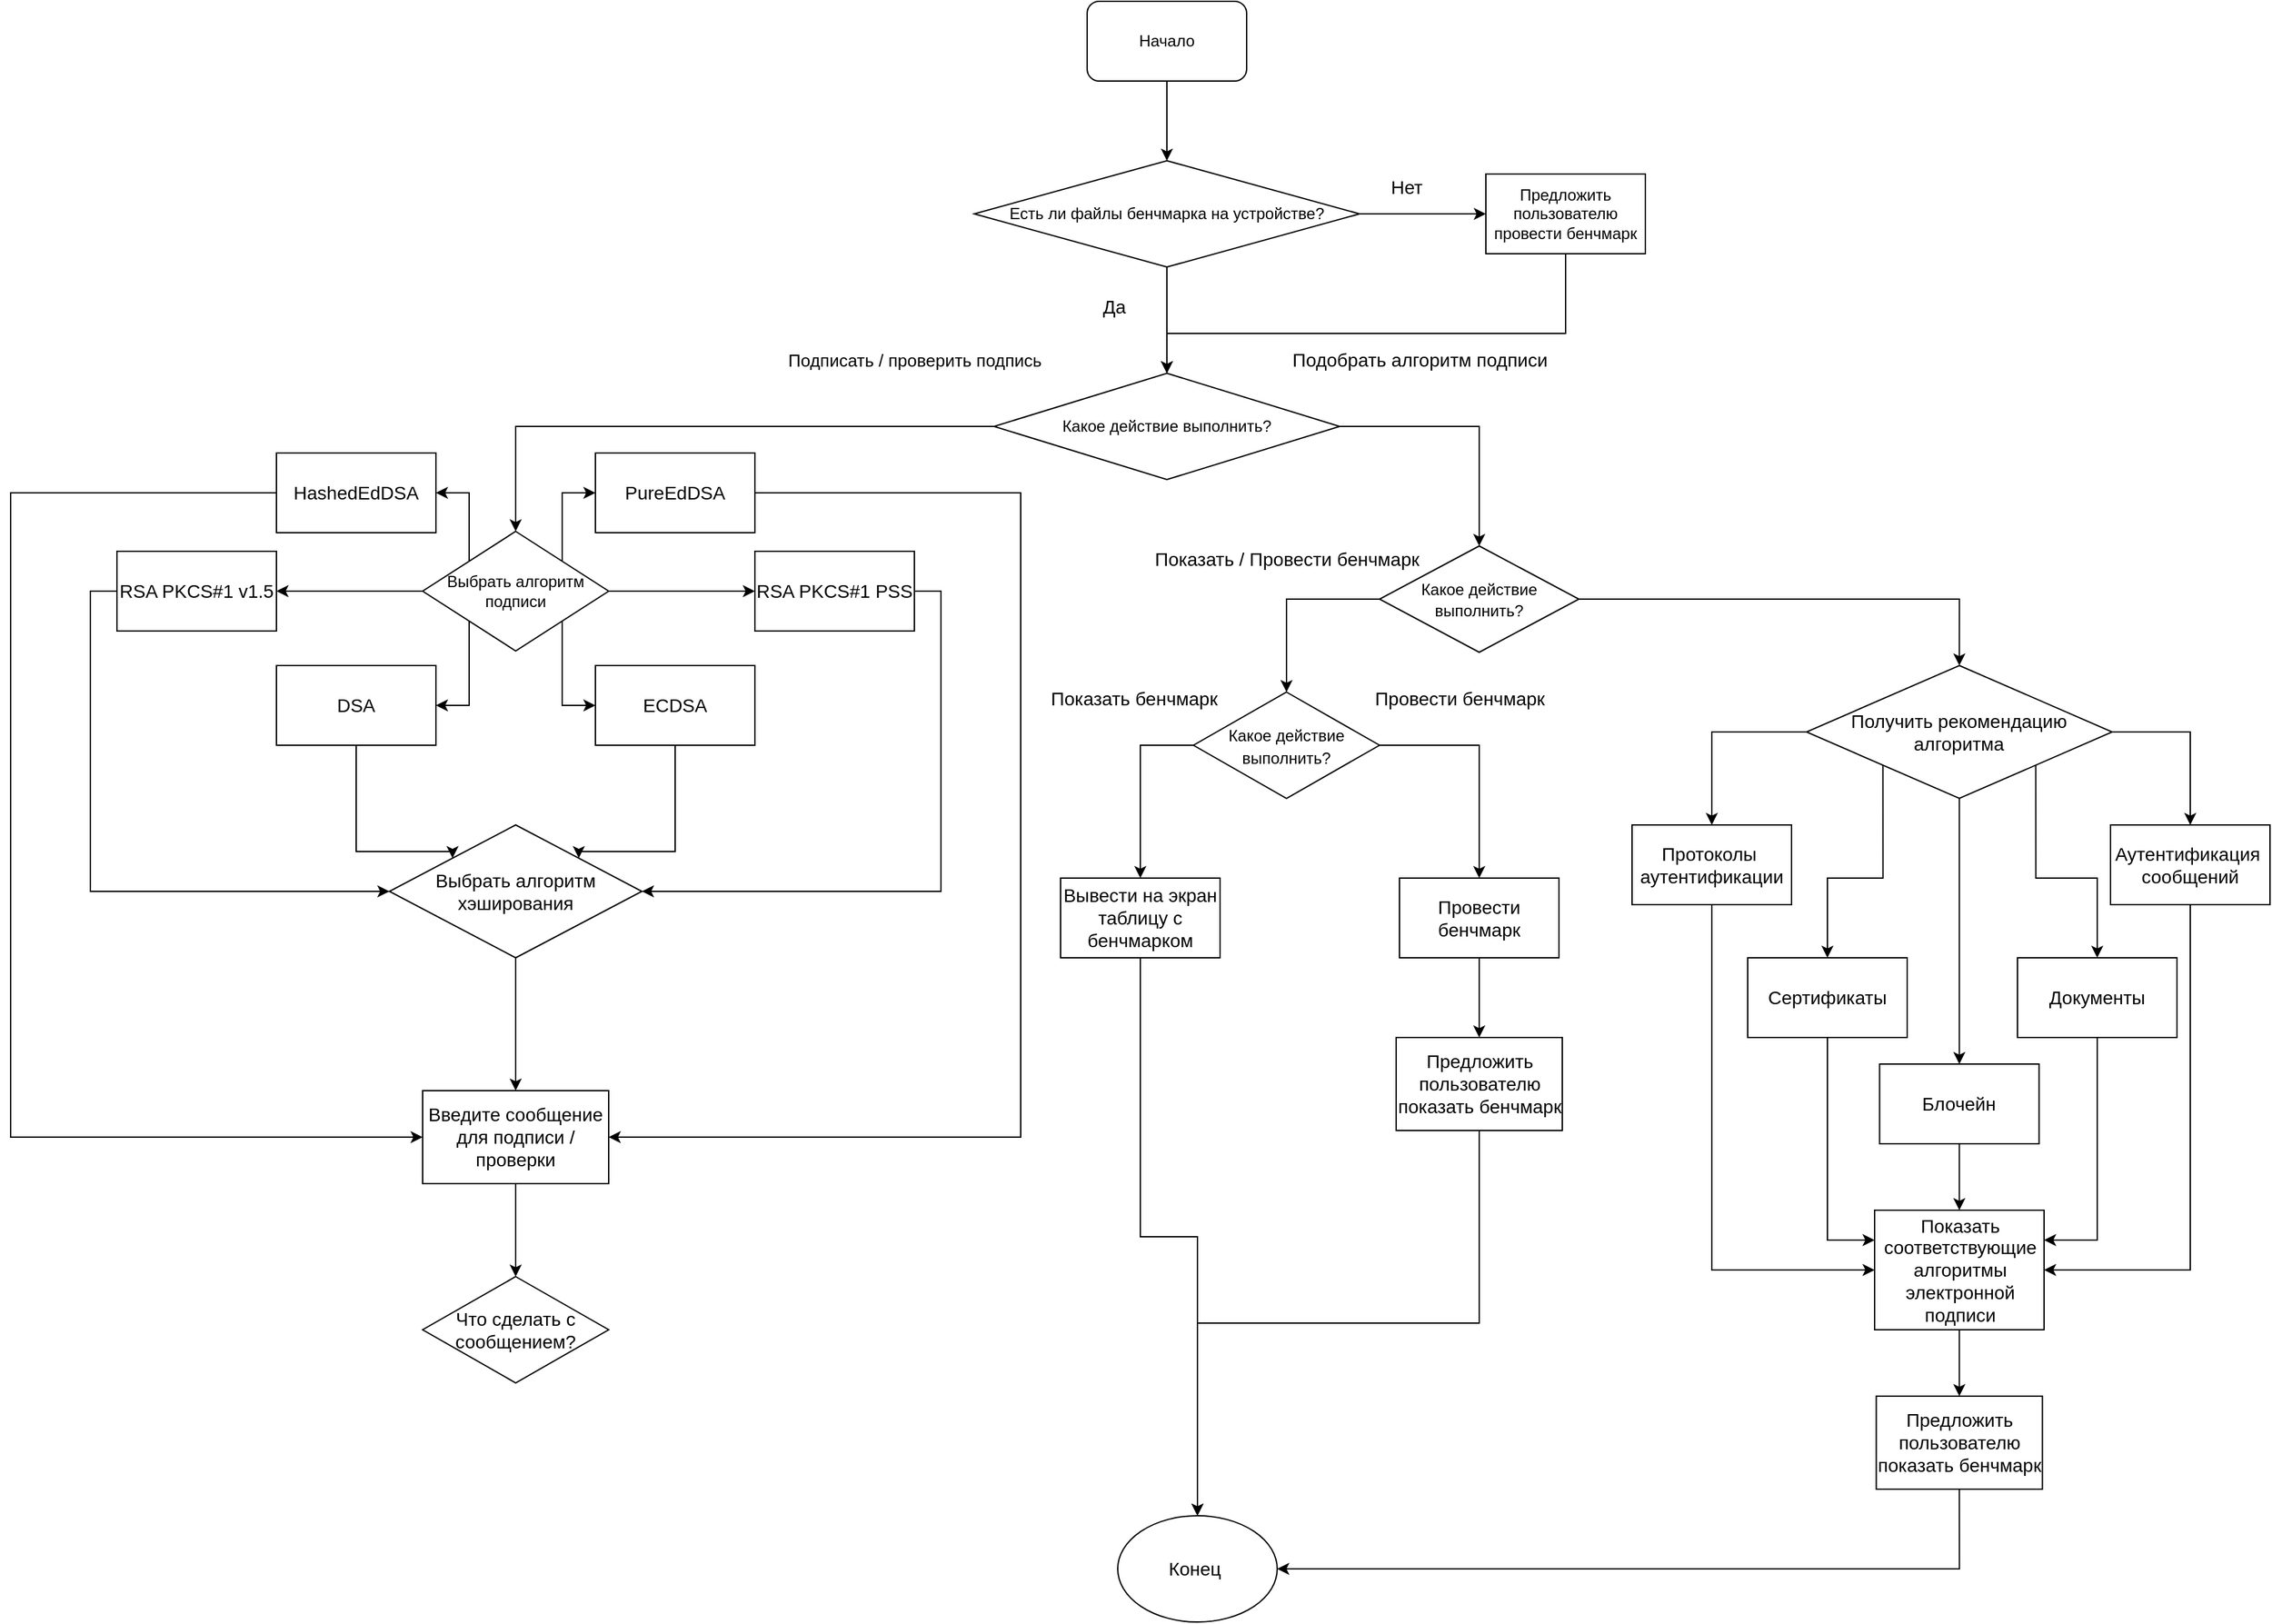 <mxfile version="20.7.4" type="device"><diagram id="C5RBs43oDa-KdzZeNtuy" name="Page-1"><mxGraphModel dx="2712" dy="1013" grid="1" gridSize="10" guides="1" tooltips="1" connect="1" arrows="1" fold="1" page="1" pageScale="1" pageWidth="827" pageHeight="1169" math="0" shadow="0"><root><mxCell id="WIyWlLk6GJQsqaUBKTNV-0"/><mxCell id="WIyWlLk6GJQsqaUBKTNV-1" parent="WIyWlLk6GJQsqaUBKTNV-0"/><mxCell id="DeZfsraSxHDILjJpKsey-3" style="edgeStyle=orthogonalEdgeStyle;rounded=0;orthogonalLoop=1;jettySize=auto;html=1;" edge="1" parent="WIyWlLk6GJQsqaUBKTNV-1" source="DeZfsraSxHDILjJpKsey-1"><mxGeometry x="1" y="20" relative="1" as="geometry"><mxPoint x="390" y="230" as="targetPoint"/><mxPoint x="-20" y="20" as="offset"/></mxGeometry></mxCell><mxCell id="DeZfsraSxHDILjJpKsey-1" value="Начало" style="rounded=1;whiteSpace=wrap;html=1;" vertex="1" parent="WIyWlLk6GJQsqaUBKTNV-1"><mxGeometry x="330" y="110" width="120" height="60" as="geometry"/></mxCell><mxCell id="DeZfsraSxHDILjJpKsey-5" style="edgeStyle=orthogonalEdgeStyle;rounded=0;orthogonalLoop=1;jettySize=auto;html=1;entryX=0;entryY=0.5;entryDx=0;entryDy=0;" edge="1" parent="WIyWlLk6GJQsqaUBKTNV-1" source="DeZfsraSxHDILjJpKsey-2" target="DeZfsraSxHDILjJpKsey-4"><mxGeometry relative="1" as="geometry"/></mxCell><mxCell id="DeZfsraSxHDILjJpKsey-10" style="edgeStyle=orthogonalEdgeStyle;rounded=0;orthogonalLoop=1;jettySize=auto;html=1;exitX=0.5;exitY=1;exitDx=0;exitDy=0;" edge="1" parent="WIyWlLk6GJQsqaUBKTNV-1" source="DeZfsraSxHDILjJpKsey-2" target="DeZfsraSxHDILjJpKsey-9"><mxGeometry relative="1" as="geometry"/></mxCell><mxCell id="DeZfsraSxHDILjJpKsey-2" value="Есть ли файлы бенчмарка на устройстве?" style="rhombus;whiteSpace=wrap;html=1;" vertex="1" parent="WIyWlLk6GJQsqaUBKTNV-1"><mxGeometry x="245" y="230" width="290" height="80" as="geometry"/></mxCell><mxCell id="DeZfsraSxHDILjJpKsey-18" style="edgeStyle=orthogonalEdgeStyle;rounded=0;orthogonalLoop=1;jettySize=auto;html=1;exitX=0.5;exitY=1;exitDx=0;exitDy=0;fontSize=14;" edge="1" parent="WIyWlLk6GJQsqaUBKTNV-1" source="DeZfsraSxHDILjJpKsey-4" target="DeZfsraSxHDILjJpKsey-9"><mxGeometry relative="1" as="geometry"><Array as="points"><mxPoint x="690" y="360"/><mxPoint x="390" y="360"/></Array></mxGeometry></mxCell><mxCell id="DeZfsraSxHDILjJpKsey-4" value="Предложить пользователю провести бенчмарк" style="rounded=0;whiteSpace=wrap;html=1;" vertex="1" parent="WIyWlLk6GJQsqaUBKTNV-1"><mxGeometry x="630" y="240" width="120" height="60" as="geometry"/></mxCell><mxCell id="DeZfsraSxHDILjJpKsey-6" value="&lt;font style=&quot;font-size: 14px;&quot;&gt;Нет&lt;/font&gt;" style="text;html=1;align=center;verticalAlign=middle;resizable=0;points=[];autosize=1;strokeColor=none;fillColor=none;" vertex="1" parent="WIyWlLk6GJQsqaUBKTNV-1"><mxGeometry x="545" y="235" width="50" height="30" as="geometry"/></mxCell><mxCell id="DeZfsraSxHDILjJpKsey-7" value="&lt;font style=&quot;font-size: 14px;&quot;&gt;Да&lt;/font&gt;" style="text;html=1;align=center;verticalAlign=middle;resizable=0;points=[];autosize=1;strokeColor=none;fillColor=none;" vertex="1" parent="WIyWlLk6GJQsqaUBKTNV-1"><mxGeometry x="330" y="325" width="40" height="30" as="geometry"/></mxCell><mxCell id="DeZfsraSxHDILjJpKsey-13" style="edgeStyle=orthogonalEdgeStyle;rounded=0;orthogonalLoop=1;jettySize=auto;html=1;exitX=0;exitY=0.5;exitDx=0;exitDy=0;entryX=0.5;entryY=0;entryDx=0;entryDy=0;" edge="1" parent="WIyWlLk6GJQsqaUBKTNV-1" source="DeZfsraSxHDILjJpKsey-9" target="DeZfsraSxHDILjJpKsey-12"><mxGeometry relative="1" as="geometry"/></mxCell><mxCell id="DeZfsraSxHDILjJpKsey-16" style="edgeStyle=orthogonalEdgeStyle;rounded=0;orthogonalLoop=1;jettySize=auto;html=1;exitX=1;exitY=0.5;exitDx=0;exitDy=0;entryX=0.5;entryY=0;entryDx=0;entryDy=0;fontSize=13;" edge="1" parent="WIyWlLk6GJQsqaUBKTNV-1" source="DeZfsraSxHDILjJpKsey-9" target="DeZfsraSxHDILjJpKsey-15"><mxGeometry relative="1" as="geometry"/></mxCell><mxCell id="DeZfsraSxHDILjJpKsey-9" value="Какое действие выполнить?" style="rhombus;whiteSpace=wrap;html=1;" vertex="1" parent="WIyWlLk6GJQsqaUBKTNV-1"><mxGeometry x="260" y="390" width="260" height="80" as="geometry"/></mxCell><mxCell id="DeZfsraSxHDILjJpKsey-75" style="edgeStyle=orthogonalEdgeStyle;rounded=0;orthogonalLoop=1;jettySize=auto;html=1;exitX=1;exitY=1;exitDx=0;exitDy=0;entryX=0;entryY=0.5;entryDx=0;entryDy=0;fontSize=14;" edge="1" parent="WIyWlLk6GJQsqaUBKTNV-1" source="DeZfsraSxHDILjJpKsey-12" target="DeZfsraSxHDILjJpKsey-64"><mxGeometry relative="1" as="geometry"/></mxCell><mxCell id="DeZfsraSxHDILjJpKsey-76" style="edgeStyle=orthogonalEdgeStyle;rounded=0;orthogonalLoop=1;jettySize=auto;html=1;exitX=0;exitY=1;exitDx=0;exitDy=0;entryX=1;entryY=0.5;entryDx=0;entryDy=0;fontSize=14;" edge="1" parent="WIyWlLk6GJQsqaUBKTNV-1" source="DeZfsraSxHDILjJpKsey-12" target="DeZfsraSxHDILjJpKsey-63"><mxGeometry relative="1" as="geometry"/></mxCell><mxCell id="DeZfsraSxHDILjJpKsey-77" style="edgeStyle=orthogonalEdgeStyle;rounded=0;orthogonalLoop=1;jettySize=auto;html=1;exitX=0;exitY=0.5;exitDx=0;exitDy=0;entryX=1;entryY=0.5;entryDx=0;entryDy=0;fontSize=14;" edge="1" parent="WIyWlLk6GJQsqaUBKTNV-1" source="DeZfsraSxHDILjJpKsey-12" target="DeZfsraSxHDILjJpKsey-61"><mxGeometry relative="1" as="geometry"/></mxCell><mxCell id="DeZfsraSxHDILjJpKsey-78" style="edgeStyle=orthogonalEdgeStyle;rounded=0;orthogonalLoop=1;jettySize=auto;html=1;exitX=1;exitY=0.5;exitDx=0;exitDy=0;fontSize=14;" edge="1" parent="WIyWlLk6GJQsqaUBKTNV-1" source="DeZfsraSxHDILjJpKsey-12" target="DeZfsraSxHDILjJpKsey-62"><mxGeometry relative="1" as="geometry"/></mxCell><mxCell id="DeZfsraSxHDILjJpKsey-79" style="edgeStyle=orthogonalEdgeStyle;rounded=0;orthogonalLoop=1;jettySize=auto;html=1;exitX=0;exitY=0;exitDx=0;exitDy=0;entryX=1;entryY=0.5;entryDx=0;entryDy=0;fontSize=14;" edge="1" parent="WIyWlLk6GJQsqaUBKTNV-1" source="DeZfsraSxHDILjJpKsey-12" target="DeZfsraSxHDILjJpKsey-59"><mxGeometry relative="1" as="geometry"/></mxCell><mxCell id="DeZfsraSxHDILjJpKsey-80" style="edgeStyle=orthogonalEdgeStyle;rounded=0;orthogonalLoop=1;jettySize=auto;html=1;exitX=1;exitY=0;exitDx=0;exitDy=0;entryX=0;entryY=0.5;entryDx=0;entryDy=0;fontSize=14;" edge="1" parent="WIyWlLk6GJQsqaUBKTNV-1" source="DeZfsraSxHDILjJpKsey-12" target="DeZfsraSxHDILjJpKsey-60"><mxGeometry relative="1" as="geometry"/></mxCell><mxCell id="DeZfsraSxHDILjJpKsey-12" value="Выбрать алгоритм&lt;br&gt;подписи" style="rhombus;whiteSpace=wrap;html=1;" vertex="1" parent="WIyWlLk6GJQsqaUBKTNV-1"><mxGeometry x="-170" y="509" width="140" height="90" as="geometry"/></mxCell><mxCell id="DeZfsraSxHDILjJpKsey-14" value="&lt;font style=&quot;font-size: 13px;&quot;&gt;Подписать / проверить подпись&lt;/font&gt;" style="text;html=1;align=center;verticalAlign=middle;resizable=0;points=[];autosize=1;strokeColor=none;fillColor=none;" vertex="1" parent="WIyWlLk6GJQsqaUBKTNV-1"><mxGeometry x="95" y="365" width="210" height="30" as="geometry"/></mxCell><mxCell id="DeZfsraSxHDILjJpKsey-20" style="edgeStyle=orthogonalEdgeStyle;rounded=0;orthogonalLoop=1;jettySize=auto;html=1;exitX=0;exitY=0.5;exitDx=0;exitDy=0;entryX=0.5;entryY=0;entryDx=0;entryDy=0;fontSize=14;" edge="1" parent="WIyWlLk6GJQsqaUBKTNV-1" source="DeZfsraSxHDILjJpKsey-15" target="DeZfsraSxHDILjJpKsey-19"><mxGeometry relative="1" as="geometry"/></mxCell><mxCell id="DeZfsraSxHDILjJpKsey-35" style="edgeStyle=orthogonalEdgeStyle;rounded=0;orthogonalLoop=1;jettySize=auto;html=1;exitX=1;exitY=0.5;exitDx=0;exitDy=0;entryX=0.5;entryY=0;entryDx=0;entryDy=0;fontSize=14;" edge="1" parent="WIyWlLk6GJQsqaUBKTNV-1" source="DeZfsraSxHDILjJpKsey-15" target="DeZfsraSxHDILjJpKsey-34"><mxGeometry relative="1" as="geometry"/></mxCell><mxCell id="DeZfsraSxHDILjJpKsey-15" value="&lt;span style=&quot;font-size: 12px;&quot;&gt;Какое действие выполнить?&lt;/span&gt;" style="rhombus;whiteSpace=wrap;html=1;fontSize=13;" vertex="1" parent="WIyWlLk6GJQsqaUBKTNV-1"><mxGeometry x="550" y="520" width="150" height="80" as="geometry"/></mxCell><mxCell id="DeZfsraSxHDILjJpKsey-17" value="&lt;font style=&quot;font-size: 14px;&quot;&gt;Подобрать алгоритм подписи&lt;/font&gt;" style="text;html=1;align=center;verticalAlign=middle;resizable=0;points=[];autosize=1;strokeColor=none;fillColor=none;fontSize=13;" vertex="1" parent="WIyWlLk6GJQsqaUBKTNV-1"><mxGeometry x="470" y="365" width="220" height="30" as="geometry"/></mxCell><mxCell id="DeZfsraSxHDILjJpKsey-24" style="edgeStyle=orthogonalEdgeStyle;rounded=0;orthogonalLoop=1;jettySize=auto;html=1;exitX=0;exitY=0.5;exitDx=0;exitDy=0;fontSize=14;" edge="1" parent="WIyWlLk6GJQsqaUBKTNV-1" source="DeZfsraSxHDILjJpKsey-19" target="DeZfsraSxHDILjJpKsey-23"><mxGeometry relative="1" as="geometry"/></mxCell><mxCell id="DeZfsraSxHDILjJpKsey-26" style="edgeStyle=orthogonalEdgeStyle;rounded=0;orthogonalLoop=1;jettySize=auto;html=1;exitX=1;exitY=0.5;exitDx=0;exitDy=0;entryX=0.5;entryY=0;entryDx=0;entryDy=0;fontSize=14;" edge="1" parent="WIyWlLk6GJQsqaUBKTNV-1" source="DeZfsraSxHDILjJpKsey-19" target="DeZfsraSxHDILjJpKsey-25"><mxGeometry relative="1" as="geometry"/></mxCell><mxCell id="DeZfsraSxHDILjJpKsey-19" value="&lt;span style=&quot;font-size: 12px;&quot;&gt;Какое действие выполнить?&lt;/span&gt;" style="rhombus;whiteSpace=wrap;html=1;fontSize=14;" vertex="1" parent="WIyWlLk6GJQsqaUBKTNV-1"><mxGeometry x="410" y="630" width="140" height="80" as="geometry"/></mxCell><mxCell id="DeZfsraSxHDILjJpKsey-21" value="Показать / Провести бенчмарк" style="text;html=1;align=center;verticalAlign=middle;resizable=0;points=[];autosize=1;strokeColor=none;fillColor=none;fontSize=14;" vertex="1" parent="WIyWlLk6GJQsqaUBKTNV-1"><mxGeometry x="370" y="515" width="220" height="30" as="geometry"/></mxCell><mxCell id="DeZfsraSxHDILjJpKsey-30" style="edgeStyle=orthogonalEdgeStyle;rounded=0;orthogonalLoop=1;jettySize=auto;html=1;exitX=0.5;exitY=1;exitDx=0;exitDy=0;fontSize=14;" edge="1" parent="WIyWlLk6GJQsqaUBKTNV-1" source="DeZfsraSxHDILjJpKsey-23" target="DeZfsraSxHDILjJpKsey-29"><mxGeometry relative="1" as="geometry"/></mxCell><mxCell id="DeZfsraSxHDILjJpKsey-23" value="Вывести на экран таблицу с бенчмарком" style="rounded=0;whiteSpace=wrap;html=1;fontSize=14;" vertex="1" parent="WIyWlLk6GJQsqaUBKTNV-1"><mxGeometry x="310" y="770" width="120" height="60" as="geometry"/></mxCell><mxCell id="DeZfsraSxHDILjJpKsey-32" style="edgeStyle=orthogonalEdgeStyle;rounded=0;orthogonalLoop=1;jettySize=auto;html=1;exitX=0.5;exitY=1;exitDx=0;exitDy=0;fontSize=14;" edge="1" parent="WIyWlLk6GJQsqaUBKTNV-1" source="DeZfsraSxHDILjJpKsey-25" target="DeZfsraSxHDILjJpKsey-31"><mxGeometry relative="1" as="geometry"/></mxCell><mxCell id="DeZfsraSxHDILjJpKsey-25" value="Провести бенчмарк" style="rounded=0;whiteSpace=wrap;html=1;fontSize=14;" vertex="1" parent="WIyWlLk6GJQsqaUBKTNV-1"><mxGeometry x="565" y="770" width="120" height="60" as="geometry"/></mxCell><mxCell id="DeZfsraSxHDILjJpKsey-27" value="Показать бенчмарк" style="text;html=1;align=center;verticalAlign=middle;resizable=0;points=[];autosize=1;strokeColor=none;fillColor=none;fontSize=14;" vertex="1" parent="WIyWlLk6GJQsqaUBKTNV-1"><mxGeometry x="290" y="620" width="150" height="30" as="geometry"/></mxCell><mxCell id="DeZfsraSxHDILjJpKsey-28" value="Провести бенчмарк" style="text;html=1;align=center;verticalAlign=middle;resizable=0;points=[];autosize=1;strokeColor=none;fillColor=none;fontSize=14;" vertex="1" parent="WIyWlLk6GJQsqaUBKTNV-1"><mxGeometry x="535" y="620" width="150" height="30" as="geometry"/></mxCell><mxCell id="DeZfsraSxHDILjJpKsey-29" value="Конец&amp;nbsp;" style="ellipse;whiteSpace=wrap;html=1;fontSize=14;" vertex="1" parent="WIyWlLk6GJQsqaUBKTNV-1"><mxGeometry x="353" y="1250" width="120" height="80" as="geometry"/></mxCell><mxCell id="DeZfsraSxHDILjJpKsey-33" style="edgeStyle=orthogonalEdgeStyle;rounded=0;orthogonalLoop=1;jettySize=auto;html=1;exitX=0.5;exitY=1;exitDx=0;exitDy=0;entryX=0.5;entryY=0;entryDx=0;entryDy=0;fontSize=14;" edge="1" parent="WIyWlLk6GJQsqaUBKTNV-1" source="DeZfsraSxHDILjJpKsey-31" target="DeZfsraSxHDILjJpKsey-29"><mxGeometry relative="1" as="geometry"/></mxCell><mxCell id="DeZfsraSxHDILjJpKsey-31" value="Предложить пользователю показать бенчмарк" style="rounded=0;whiteSpace=wrap;html=1;fontSize=14;" vertex="1" parent="WIyWlLk6GJQsqaUBKTNV-1"><mxGeometry x="562.5" y="890" width="125" height="70" as="geometry"/></mxCell><mxCell id="DeZfsraSxHDILjJpKsey-37" style="edgeStyle=orthogonalEdgeStyle;rounded=0;orthogonalLoop=1;jettySize=auto;html=1;exitX=0;exitY=0.5;exitDx=0;exitDy=0;fontSize=14;" edge="1" parent="WIyWlLk6GJQsqaUBKTNV-1" source="DeZfsraSxHDILjJpKsey-34" target="DeZfsraSxHDILjJpKsey-36"><mxGeometry relative="1" as="geometry"/></mxCell><mxCell id="DeZfsraSxHDILjJpKsey-39" style="edgeStyle=orthogonalEdgeStyle;rounded=0;orthogonalLoop=1;jettySize=auto;html=1;exitX=0;exitY=1;exitDx=0;exitDy=0;entryX=0.5;entryY=0;entryDx=0;entryDy=0;fontSize=14;" edge="1" parent="WIyWlLk6GJQsqaUBKTNV-1" source="DeZfsraSxHDILjJpKsey-34" target="DeZfsraSxHDILjJpKsey-38"><mxGeometry relative="1" as="geometry"/></mxCell><mxCell id="DeZfsraSxHDILjJpKsey-40" style="edgeStyle=orthogonalEdgeStyle;rounded=0;orthogonalLoop=1;jettySize=auto;html=1;exitX=0.5;exitY=1;exitDx=0;exitDy=0;fontSize=14;entryX=0.5;entryY=0;entryDx=0;entryDy=0;" edge="1" parent="WIyWlLk6GJQsqaUBKTNV-1" source="DeZfsraSxHDILjJpKsey-34" target="DeZfsraSxHDILjJpKsey-41"><mxGeometry relative="1" as="geometry"><mxPoint x="985" y="870" as="targetPoint"/></mxGeometry></mxCell><mxCell id="DeZfsraSxHDILjJpKsey-43" style="edgeStyle=orthogonalEdgeStyle;rounded=0;orthogonalLoop=1;jettySize=auto;html=1;exitX=1;exitY=1;exitDx=0;exitDy=0;entryX=0.5;entryY=0;entryDx=0;entryDy=0;fontSize=14;" edge="1" parent="WIyWlLk6GJQsqaUBKTNV-1" source="DeZfsraSxHDILjJpKsey-34" target="DeZfsraSxHDILjJpKsey-42"><mxGeometry relative="1" as="geometry"/></mxCell><mxCell id="DeZfsraSxHDILjJpKsey-45" style="edgeStyle=orthogonalEdgeStyle;rounded=0;orthogonalLoop=1;jettySize=auto;html=1;exitX=1;exitY=0.5;exitDx=0;exitDy=0;entryX=0.5;entryY=0;entryDx=0;entryDy=0;fontSize=14;" edge="1" parent="WIyWlLk6GJQsqaUBKTNV-1" source="DeZfsraSxHDILjJpKsey-34" target="DeZfsraSxHDILjJpKsey-44"><mxGeometry relative="1" as="geometry"/></mxCell><mxCell id="DeZfsraSxHDILjJpKsey-34" value="Получить рекомендацию алгоритма" style="rhombus;whiteSpace=wrap;html=1;fontSize=14;" vertex="1" parent="WIyWlLk6GJQsqaUBKTNV-1"><mxGeometry x="871.25" y="610" width="230" height="100" as="geometry"/></mxCell><mxCell id="DeZfsraSxHDILjJpKsey-58" style="edgeStyle=orthogonalEdgeStyle;rounded=0;orthogonalLoop=1;jettySize=auto;html=1;exitX=0.5;exitY=1;exitDx=0;exitDy=0;entryX=0;entryY=0.5;entryDx=0;entryDy=0;fontSize=14;" edge="1" parent="WIyWlLk6GJQsqaUBKTNV-1" source="DeZfsraSxHDILjJpKsey-36" target="DeZfsraSxHDILjJpKsey-46"><mxGeometry relative="1" as="geometry"/></mxCell><mxCell id="DeZfsraSxHDILjJpKsey-36" value="Протоколы&amp;nbsp;&lt;br&gt;аутентификации" style="rounded=0;whiteSpace=wrap;html=1;fontSize=14;" vertex="1" parent="WIyWlLk6GJQsqaUBKTNV-1"><mxGeometry x="740" y="730" width="120" height="60" as="geometry"/></mxCell><mxCell id="DeZfsraSxHDILjJpKsey-57" style="edgeStyle=orthogonalEdgeStyle;rounded=0;orthogonalLoop=1;jettySize=auto;html=1;exitX=0.5;exitY=1;exitDx=0;exitDy=0;entryX=0;entryY=0.25;entryDx=0;entryDy=0;fontSize=14;" edge="1" parent="WIyWlLk6GJQsqaUBKTNV-1" source="DeZfsraSxHDILjJpKsey-38" target="DeZfsraSxHDILjJpKsey-46"><mxGeometry relative="1" as="geometry"/></mxCell><mxCell id="DeZfsraSxHDILjJpKsey-38" value="Сертификаты" style="rounded=0;whiteSpace=wrap;html=1;fontSize=14;" vertex="1" parent="WIyWlLk6GJQsqaUBKTNV-1"><mxGeometry x="827" y="830" width="120" height="60" as="geometry"/></mxCell><mxCell id="DeZfsraSxHDILjJpKsey-47" style="edgeStyle=orthogonalEdgeStyle;rounded=0;orthogonalLoop=1;jettySize=auto;html=1;exitX=0.5;exitY=1;exitDx=0;exitDy=0;entryX=0.5;entryY=0;entryDx=0;entryDy=0;fontSize=14;" edge="1" parent="WIyWlLk6GJQsqaUBKTNV-1" source="DeZfsraSxHDILjJpKsey-41" target="DeZfsraSxHDILjJpKsey-46"><mxGeometry relative="1" as="geometry"/></mxCell><mxCell id="DeZfsraSxHDILjJpKsey-41" value="Блочейн" style="rounded=0;whiteSpace=wrap;html=1;fontSize=14;" vertex="1" parent="WIyWlLk6GJQsqaUBKTNV-1"><mxGeometry x="926.25" y="910" width="120" height="60" as="geometry"/></mxCell><mxCell id="DeZfsraSxHDILjJpKsey-49" style="edgeStyle=orthogonalEdgeStyle;rounded=0;orthogonalLoop=1;jettySize=auto;html=1;exitX=0.5;exitY=1;exitDx=0;exitDy=0;entryX=1;entryY=0.25;entryDx=0;entryDy=0;fontSize=14;" edge="1" parent="WIyWlLk6GJQsqaUBKTNV-1" source="DeZfsraSxHDILjJpKsey-42" target="DeZfsraSxHDILjJpKsey-46"><mxGeometry relative="1" as="geometry"/></mxCell><mxCell id="DeZfsraSxHDILjJpKsey-42" value="Документы" style="rounded=0;whiteSpace=wrap;html=1;fontSize=14;" vertex="1" parent="WIyWlLk6GJQsqaUBKTNV-1"><mxGeometry x="1030" y="830" width="120" height="60" as="geometry"/></mxCell><mxCell id="DeZfsraSxHDILjJpKsey-51" style="edgeStyle=orthogonalEdgeStyle;rounded=0;orthogonalLoop=1;jettySize=auto;html=1;exitX=0.5;exitY=1;exitDx=0;exitDy=0;entryX=1;entryY=0.5;entryDx=0;entryDy=0;fontSize=14;" edge="1" parent="WIyWlLk6GJQsqaUBKTNV-1" source="DeZfsraSxHDILjJpKsey-44" target="DeZfsraSxHDILjJpKsey-46"><mxGeometry relative="1" as="geometry"/></mxCell><mxCell id="DeZfsraSxHDILjJpKsey-44" value="Аутентификация&amp;nbsp;&lt;br&gt;сообщений" style="rounded=0;whiteSpace=wrap;html=1;fontSize=14;" vertex="1" parent="WIyWlLk6GJQsqaUBKTNV-1"><mxGeometry x="1100" y="730" width="120" height="60" as="geometry"/></mxCell><mxCell id="DeZfsraSxHDILjJpKsey-55" style="edgeStyle=orthogonalEdgeStyle;rounded=0;orthogonalLoop=1;jettySize=auto;html=1;exitX=0.5;exitY=1;exitDx=0;exitDy=0;entryX=0.5;entryY=0;entryDx=0;entryDy=0;fontSize=14;" edge="1" parent="WIyWlLk6GJQsqaUBKTNV-1" source="DeZfsraSxHDILjJpKsey-46" target="DeZfsraSxHDILjJpKsey-54"><mxGeometry relative="1" as="geometry"/></mxCell><mxCell id="DeZfsraSxHDILjJpKsey-46" value="Показать соответствующие алгоритмы электронной подписи" style="rounded=0;whiteSpace=wrap;html=1;fontSize=14;" vertex="1" parent="WIyWlLk6GJQsqaUBKTNV-1"><mxGeometry x="922.5" y="1020" width="127.5" height="90" as="geometry"/></mxCell><mxCell id="DeZfsraSxHDILjJpKsey-56" style="edgeStyle=orthogonalEdgeStyle;rounded=0;orthogonalLoop=1;jettySize=auto;html=1;exitX=0.5;exitY=1;exitDx=0;exitDy=0;entryX=1;entryY=0.5;entryDx=0;entryDy=0;fontSize=14;" edge="1" parent="WIyWlLk6GJQsqaUBKTNV-1" source="DeZfsraSxHDILjJpKsey-54" target="DeZfsraSxHDILjJpKsey-29"><mxGeometry relative="1" as="geometry"/></mxCell><mxCell id="DeZfsraSxHDILjJpKsey-54" value="Предложить пользователю показать бенчмарк" style="rounded=0;whiteSpace=wrap;html=1;fontSize=14;" vertex="1" parent="WIyWlLk6GJQsqaUBKTNV-1"><mxGeometry x="923.75" y="1160" width="125" height="70" as="geometry"/></mxCell><mxCell id="DeZfsraSxHDILjJpKsey-82" style="edgeStyle=orthogonalEdgeStyle;rounded=0;orthogonalLoop=1;jettySize=auto;html=1;exitX=0;exitY=0.5;exitDx=0;exitDy=0;entryX=0;entryY=0.5;entryDx=0;entryDy=0;fontSize=14;" edge="1" parent="WIyWlLk6GJQsqaUBKTNV-1" source="DeZfsraSxHDILjJpKsey-59" target="DeZfsraSxHDILjJpKsey-81"><mxGeometry relative="1" as="geometry"><Array as="points"><mxPoint x="-480" y="480"/><mxPoint x="-480" y="965"/></Array></mxGeometry></mxCell><mxCell id="DeZfsraSxHDILjJpKsey-59" value="HashedEdDSA" style="rounded=0;whiteSpace=wrap;html=1;fontSize=14;" vertex="1" parent="WIyWlLk6GJQsqaUBKTNV-1"><mxGeometry x="-280" y="450" width="120" height="60" as="geometry"/></mxCell><mxCell id="DeZfsraSxHDILjJpKsey-83" style="edgeStyle=orthogonalEdgeStyle;rounded=0;orthogonalLoop=1;jettySize=auto;html=1;exitX=1;exitY=0.5;exitDx=0;exitDy=0;entryX=1;entryY=0.5;entryDx=0;entryDy=0;fontSize=14;" edge="1" parent="WIyWlLk6GJQsqaUBKTNV-1" source="DeZfsraSxHDILjJpKsey-60" target="DeZfsraSxHDILjJpKsey-81"><mxGeometry relative="1" as="geometry"><Array as="points"><mxPoint x="280" y="480"/><mxPoint x="280" y="965"/></Array></mxGeometry></mxCell><mxCell id="DeZfsraSxHDILjJpKsey-60" value="PureEdDSA" style="rounded=0;whiteSpace=wrap;html=1;fontSize=14;" vertex="1" parent="WIyWlLk6GJQsqaUBKTNV-1"><mxGeometry x="-40" y="450" width="120" height="60" as="geometry"/></mxCell><mxCell id="DeZfsraSxHDILjJpKsey-71" style="edgeStyle=orthogonalEdgeStyle;rounded=0;orthogonalLoop=1;jettySize=auto;html=1;exitX=0;exitY=0.5;exitDx=0;exitDy=0;entryX=0;entryY=0.5;entryDx=0;entryDy=0;fontSize=14;" edge="1" parent="WIyWlLk6GJQsqaUBKTNV-1" source="DeZfsraSxHDILjJpKsey-61" target="DeZfsraSxHDILjJpKsey-65"><mxGeometry relative="1" as="geometry"/></mxCell><mxCell id="DeZfsraSxHDILjJpKsey-61" value="RSA PKCS#1 v1.5" style="rounded=0;whiteSpace=wrap;html=1;fontSize=14;" vertex="1" parent="WIyWlLk6GJQsqaUBKTNV-1"><mxGeometry x="-400" y="524" width="120" height="60" as="geometry"/></mxCell><mxCell id="DeZfsraSxHDILjJpKsey-70" style="edgeStyle=orthogonalEdgeStyle;rounded=0;orthogonalLoop=1;jettySize=auto;html=1;exitX=1;exitY=0.5;exitDx=0;exitDy=0;entryX=1;entryY=0.5;entryDx=0;entryDy=0;fontSize=14;" edge="1" parent="WIyWlLk6GJQsqaUBKTNV-1" source="DeZfsraSxHDILjJpKsey-62" target="DeZfsraSxHDILjJpKsey-65"><mxGeometry relative="1" as="geometry"/></mxCell><mxCell id="DeZfsraSxHDILjJpKsey-62" value="RSA PKCS#1 PSS" style="rounded=0;whiteSpace=wrap;html=1;fontSize=14;" vertex="1" parent="WIyWlLk6GJQsqaUBKTNV-1"><mxGeometry x="80" y="524" width="120" height="60" as="geometry"/></mxCell><mxCell id="DeZfsraSxHDILjJpKsey-72" style="edgeStyle=orthogonalEdgeStyle;rounded=0;orthogonalLoop=1;jettySize=auto;html=1;exitX=0.5;exitY=1;exitDx=0;exitDy=0;entryX=0;entryY=0;entryDx=0;entryDy=0;fontSize=14;" edge="1" parent="WIyWlLk6GJQsqaUBKTNV-1" source="DeZfsraSxHDILjJpKsey-63" target="DeZfsraSxHDILjJpKsey-65"><mxGeometry relative="1" as="geometry"><Array as="points"><mxPoint x="-220" y="750"/><mxPoint x="-148" y="750"/></Array></mxGeometry></mxCell><mxCell id="DeZfsraSxHDILjJpKsey-63" value="DSA" style="rounded=0;whiteSpace=wrap;html=1;fontSize=14;" vertex="1" parent="WIyWlLk6GJQsqaUBKTNV-1"><mxGeometry x="-280" y="610" width="120" height="60" as="geometry"/></mxCell><mxCell id="DeZfsraSxHDILjJpKsey-73" style="edgeStyle=orthogonalEdgeStyle;rounded=0;orthogonalLoop=1;jettySize=auto;html=1;exitX=0.5;exitY=1;exitDx=0;exitDy=0;entryX=1;entryY=0;entryDx=0;entryDy=0;fontSize=14;" edge="1" parent="WIyWlLk6GJQsqaUBKTNV-1" source="DeZfsraSxHDILjJpKsey-64" target="DeZfsraSxHDILjJpKsey-65"><mxGeometry relative="1" as="geometry"><Array as="points"><mxPoint x="20" y="750"/><mxPoint x="-52" y="750"/></Array></mxGeometry></mxCell><mxCell id="DeZfsraSxHDILjJpKsey-64" value="ECDSA" style="rounded=0;whiteSpace=wrap;html=1;fontSize=14;" vertex="1" parent="WIyWlLk6GJQsqaUBKTNV-1"><mxGeometry x="-40" y="610" width="120" height="60" as="geometry"/></mxCell><mxCell id="DeZfsraSxHDILjJpKsey-84" style="edgeStyle=orthogonalEdgeStyle;rounded=0;orthogonalLoop=1;jettySize=auto;html=1;exitX=0.5;exitY=1;exitDx=0;exitDy=0;entryX=0.5;entryY=0;entryDx=0;entryDy=0;fontSize=14;" edge="1" parent="WIyWlLk6GJQsqaUBKTNV-1" source="DeZfsraSxHDILjJpKsey-65" target="DeZfsraSxHDILjJpKsey-81"><mxGeometry relative="1" as="geometry"/></mxCell><mxCell id="DeZfsraSxHDILjJpKsey-65" value="Выбрать алгоритм хэширования" style="rhombus;whiteSpace=wrap;html=1;fontSize=14;" vertex="1" parent="WIyWlLk6GJQsqaUBKTNV-1"><mxGeometry x="-195" y="730" width="190" height="100" as="geometry"/></mxCell><mxCell id="DeZfsraSxHDILjJpKsey-87" style="edgeStyle=orthogonalEdgeStyle;rounded=0;orthogonalLoop=1;jettySize=auto;html=1;exitX=0.5;exitY=1;exitDx=0;exitDy=0;entryX=0.5;entryY=0;entryDx=0;entryDy=0;fontSize=14;" edge="1" parent="WIyWlLk6GJQsqaUBKTNV-1" source="DeZfsraSxHDILjJpKsey-81" target="DeZfsraSxHDILjJpKsey-86"><mxGeometry relative="1" as="geometry"/></mxCell><mxCell id="DeZfsraSxHDILjJpKsey-81" value="Введите сообщение для подписи / проверки" style="rounded=0;whiteSpace=wrap;html=1;fontSize=14;" vertex="1" parent="WIyWlLk6GJQsqaUBKTNV-1"><mxGeometry x="-170" y="930" width="140" height="70" as="geometry"/></mxCell><mxCell id="DeZfsraSxHDILjJpKsey-86" value="Что сделать с сообщением?" style="rhombus;whiteSpace=wrap;html=1;fontSize=14;" vertex="1" parent="WIyWlLk6GJQsqaUBKTNV-1"><mxGeometry x="-170" y="1070" width="140" height="80" as="geometry"/></mxCell></root></mxGraphModel></diagram></mxfile>